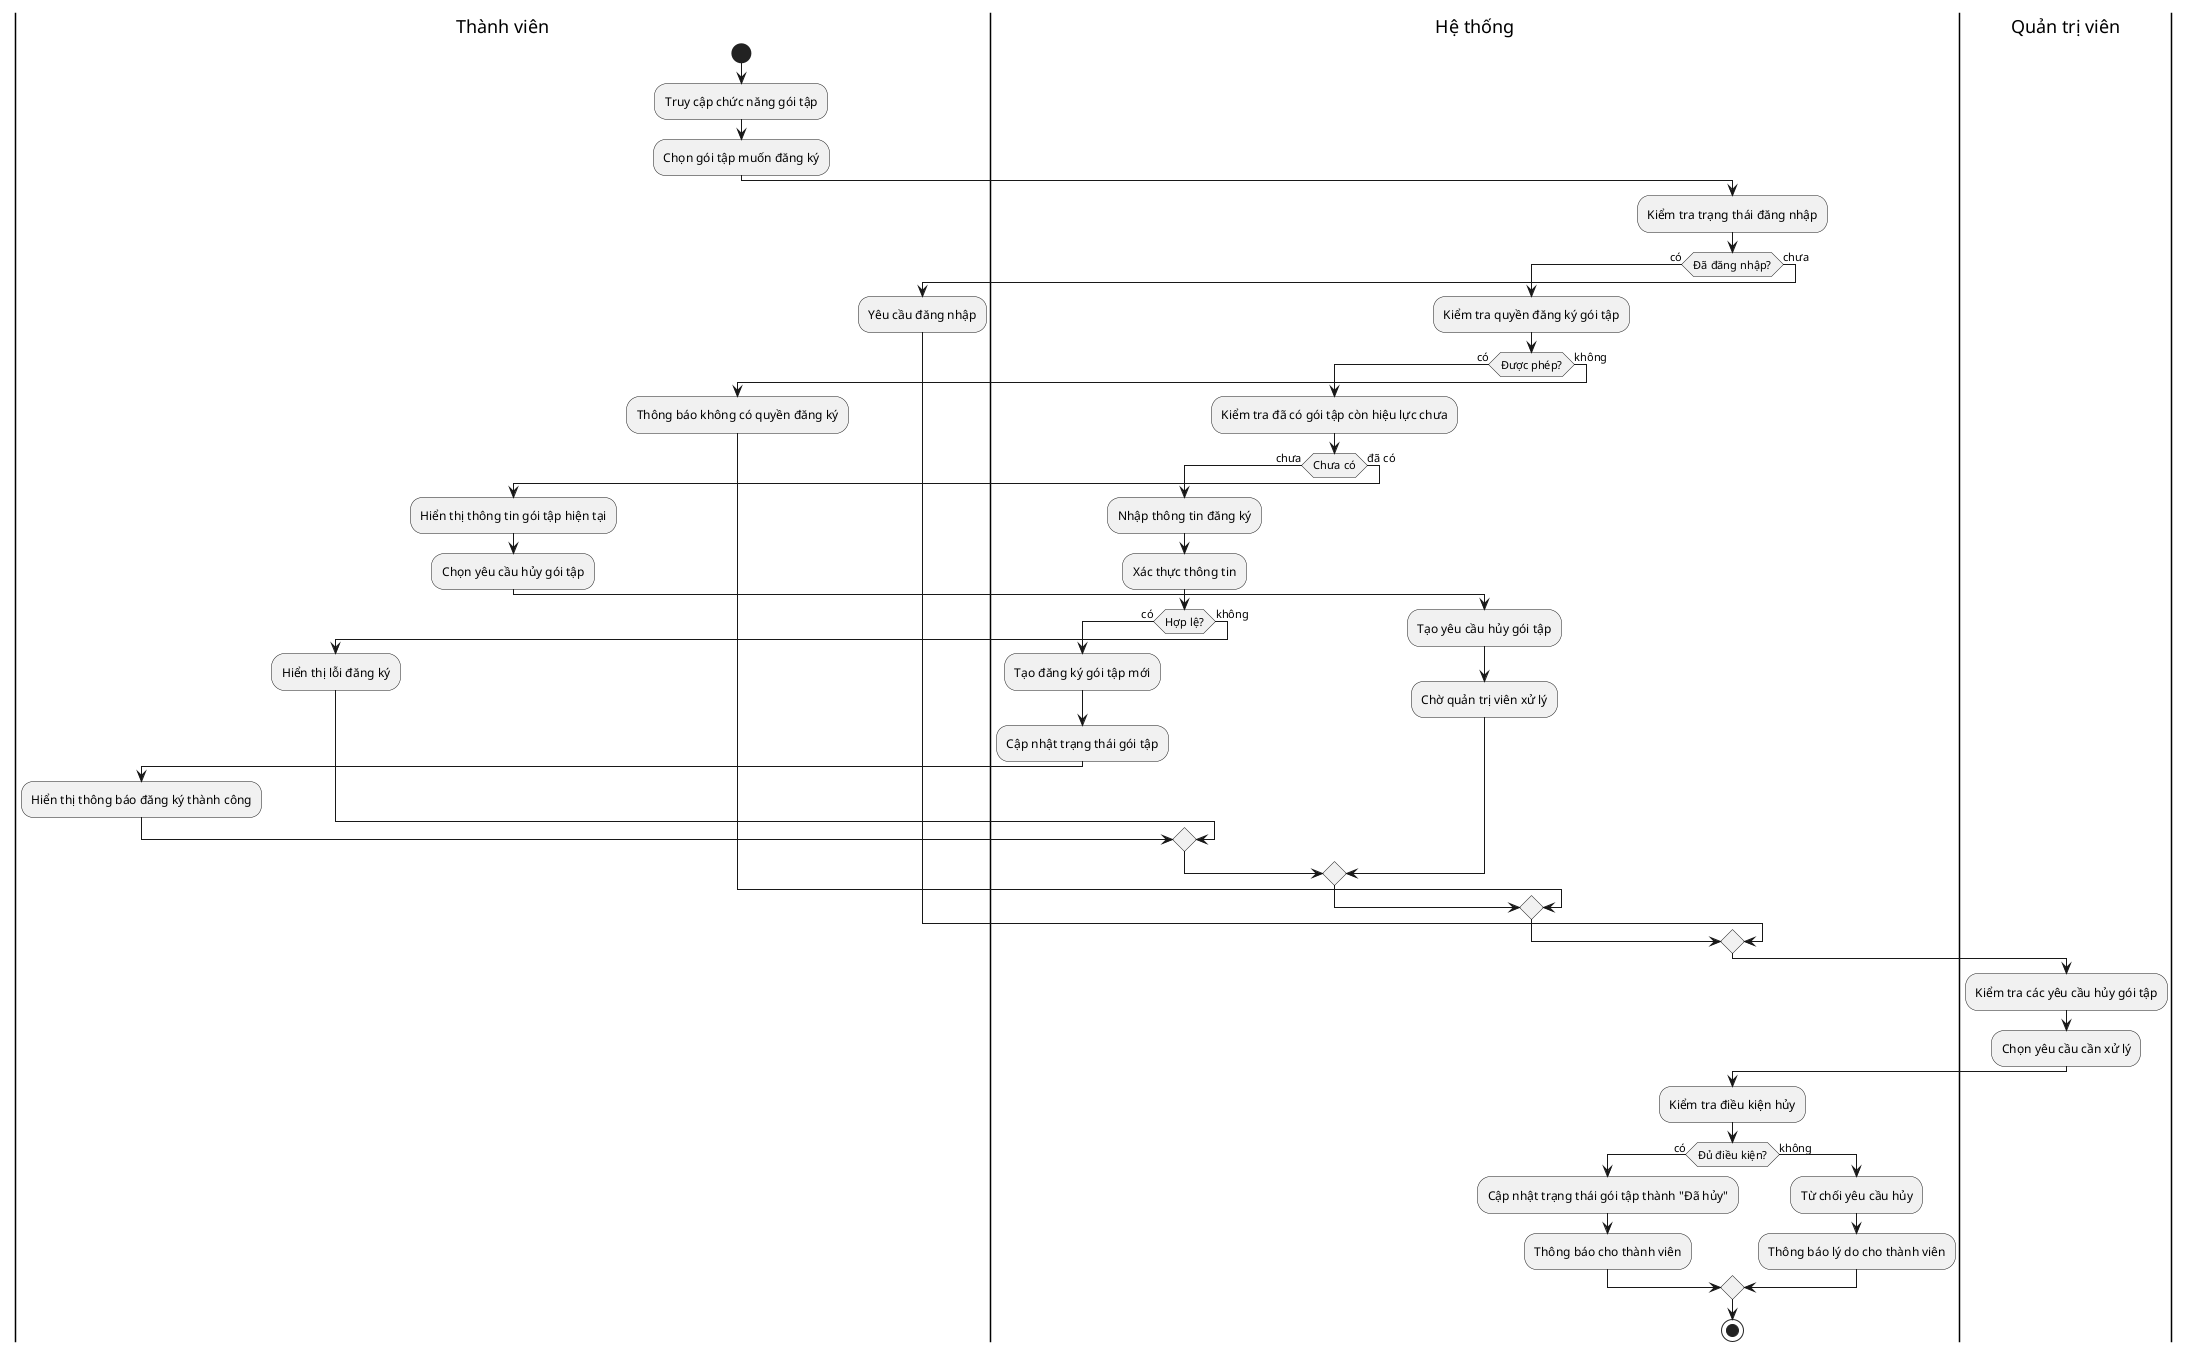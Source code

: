 @startuml
|Thành viên|
start
:Truy cập chức năng gói tập;
:Chọn gói tập muốn đăng ký;

|Hệ thống|
:Kiểm tra trạng thái đăng nhập;
if (Đã đăng nhập?) then (có)
  :Kiểm tra quyền đăng ký gói tập;
  if (Được phép?) then (có)
    :Kiểm tra đã có gói tập còn hiệu lực chưa;
    if (Chưa có) then (chưa)
      :Nhập thông tin đăng ký;
      :Xác thực thông tin;
      if (Hợp lệ?) then (có)
        :Tạo đăng ký gói tập mới;
        :Cập nhật trạng thái gói tập;
        |Thành viên|
        :Hiển thị thông báo đăng ký thành công;
      else (không)
        |Thành viên|
        :Hiển thị lỗi đăng ký;
      endif
    else (đã có)
      |Thành viên|
      :Hiển thị thông tin gói tập hiện tại;
      :Chọn yêu cầu hủy gói tập;
      |Hệ thống|
      :Tạo yêu cầu hủy gói tập;
      :Chờ quản trị viên xử lý;
    endif
  else (không)
    |Thành viên|
    :Thông báo không có quyền đăng ký;
  endif
else (chưa)
  |Thành viên|
  :Yêu cầu đăng nhập;
endif

|Quản trị viên|
:Kiểm tra các yêu cầu hủy gói tập;
:Chọn yêu cầu cần xử lý;

|Hệ thống|
:Kiểm tra điều kiện hủy;
if (Đủ điều kiện?) then (có)
  :Cập nhật trạng thái gói tập thành "Đã hủy";
  :Thông báo cho thành viên;
else (không)
  :Từ chối yêu cầu hủy;
  :Thông báo lý do cho thành viên;
endif

stop
@enduml